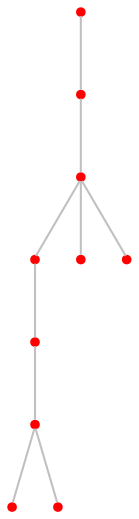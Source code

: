 graph {
	1 [color=red shape=point]
	9 [color=red shape=point]
	1 -- 9 [color=gray]
	0 [color=red shape=point]
	9 -- 0 [color=gray]
	4 [color=red shape=point]
	0 -- 4 [color=gray]
	2 [color=red shape=point]
	4 -- 2 [color=gray]
	7 [color=red shape=point]
	2 -- 7 [color=gray]
	8 [color=red shape=point]
	7 -- 8 [color=gray]
	5 [color=red shape=point]
	7 -- 5 [color=gray]
	6 [color=red shape=point]
	0 -- 6 [color=gray]
	3 [color=red shape=point]
	0 -- 3 [color=gray]
}
